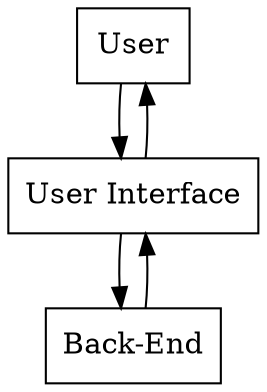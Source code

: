 digraph {
  node[shape=rectangle];
  "User" -> "User Interface" -> "Back-End";
  "Back-End" -> "User Interface" -> "User";
}
